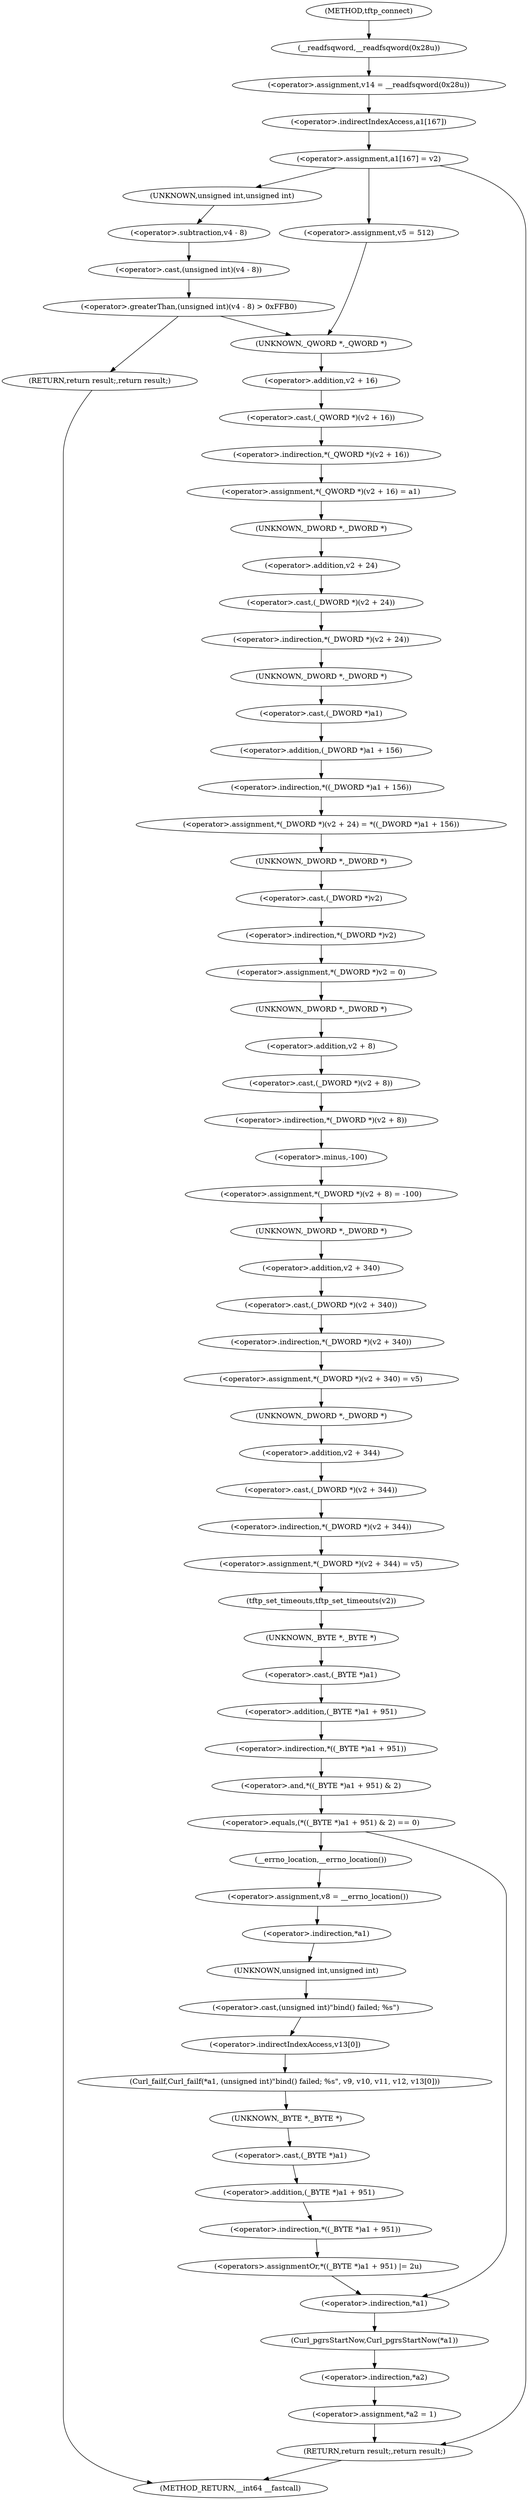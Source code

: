digraph tftp_connect {  
"1000131" [label = "(<operator>.assignment,v14 = __readfsqword(0x28u))" ]
"1000133" [label = "(__readfsqword,__readfsqword(0x28u))" ]
"1000135" [label = "(<operator>.assignment,a1[167] = v2)" ]
"1000136" [label = "(<operator>.indirectIndexAccess,a1[167])" ]
"1000149" [label = "(<operator>.greaterThan,(unsigned int)(v4 - 8) > 0xFFB0)" ]
"1000150" [label = "(<operator>.cast,(unsigned int)(v4 - 8))" ]
"1000151" [label = "(UNKNOWN,unsigned int,unsigned int)" ]
"1000152" [label = "(<operator>.subtraction,v4 - 8)" ]
"1000156" [label = "(RETURN,return result;,return result;)" ]
"1000160" [label = "(<operator>.assignment,v5 = 512)" ]
"1000165" [label = "(<operator>.assignment,*(_QWORD *)(v2 + 16) = a1)" ]
"1000166" [label = "(<operator>.indirection,*(_QWORD *)(v2 + 16))" ]
"1000167" [label = "(<operator>.cast,(_QWORD *)(v2 + 16))" ]
"1000168" [label = "(UNKNOWN,_QWORD *,_QWORD *)" ]
"1000169" [label = "(<operator>.addition,v2 + 16)" ]
"1000173" [label = "(<operator>.assignment,*(_DWORD *)(v2 + 24) = *((_DWORD *)a1 + 156))" ]
"1000174" [label = "(<operator>.indirection,*(_DWORD *)(v2 + 24))" ]
"1000175" [label = "(<operator>.cast,(_DWORD *)(v2 + 24))" ]
"1000176" [label = "(UNKNOWN,_DWORD *,_DWORD *)" ]
"1000177" [label = "(<operator>.addition,v2 + 24)" ]
"1000180" [label = "(<operator>.indirection,*((_DWORD *)a1 + 156))" ]
"1000181" [label = "(<operator>.addition,(_DWORD *)a1 + 156)" ]
"1000182" [label = "(<operator>.cast,(_DWORD *)a1)" ]
"1000183" [label = "(UNKNOWN,_DWORD *,_DWORD *)" ]
"1000186" [label = "(<operator>.assignment,*(_DWORD *)v2 = 0)" ]
"1000187" [label = "(<operator>.indirection,*(_DWORD *)v2)" ]
"1000188" [label = "(<operator>.cast,(_DWORD *)v2)" ]
"1000189" [label = "(UNKNOWN,_DWORD *,_DWORD *)" ]
"1000192" [label = "(<operator>.assignment,*(_DWORD *)(v2 + 8) = -100)" ]
"1000193" [label = "(<operator>.indirection,*(_DWORD *)(v2 + 8))" ]
"1000194" [label = "(<operator>.cast,(_DWORD *)(v2 + 8))" ]
"1000195" [label = "(UNKNOWN,_DWORD *,_DWORD *)" ]
"1000196" [label = "(<operator>.addition,v2 + 8)" ]
"1000199" [label = "(<operator>.minus,-100)" ]
"1000201" [label = "(<operator>.assignment,*(_DWORD *)(v2 + 340) = v5)" ]
"1000202" [label = "(<operator>.indirection,*(_DWORD *)(v2 + 340))" ]
"1000203" [label = "(<operator>.cast,(_DWORD *)(v2 + 340))" ]
"1000204" [label = "(UNKNOWN,_DWORD *,_DWORD *)" ]
"1000205" [label = "(<operator>.addition,v2 + 340)" ]
"1000209" [label = "(<operator>.assignment,*(_DWORD *)(v2 + 344) = v5)" ]
"1000210" [label = "(<operator>.indirection,*(_DWORD *)(v2 + 344))" ]
"1000211" [label = "(<operator>.cast,(_DWORD *)(v2 + 344))" ]
"1000212" [label = "(UNKNOWN,_DWORD *,_DWORD *)" ]
"1000213" [label = "(<operator>.addition,v2 + 344)" ]
"1000217" [label = "(tftp_set_timeouts,tftp_set_timeouts(v2))" ]
"1000220" [label = "(<operator>.equals,(*((_BYTE *)a1 + 951) & 2) == 0)" ]
"1000221" [label = "(<operator>.and,*((_BYTE *)a1 + 951) & 2)" ]
"1000222" [label = "(<operator>.indirection,*((_BYTE *)a1 + 951))" ]
"1000223" [label = "(<operator>.addition,(_BYTE *)a1 + 951)" ]
"1000224" [label = "(<operator>.cast,(_BYTE *)a1)" ]
"1000225" [label = "(UNKNOWN,_BYTE *,_BYTE *)" ]
"1000232" [label = "(<operator>.assignment,v8 = __errno_location())" ]
"1000234" [label = "(__errno_location,__errno_location())" ]
"1000235" [label = "(Curl_failf,Curl_failf(*a1, (unsigned int)\"bind() failed; %s\", v9, v10, v11, v12, v13[0]))" ]
"1000236" [label = "(<operator>.indirection,*a1)" ]
"1000238" [label = "(<operator>.cast,(unsigned int)\"bind() failed; %s\")" ]
"1000239" [label = "(UNKNOWN,unsigned int,unsigned int)" ]
"1000245" [label = "(<operator>.indirectIndexAccess,v13[0])" ]
"1000249" [label = "(<operators>.assignmentOr,*((_BYTE *)a1 + 951) |= 2u)" ]
"1000250" [label = "(<operator>.indirection,*((_BYTE *)a1 + 951))" ]
"1000251" [label = "(<operator>.addition,(_BYTE *)a1 + 951)" ]
"1000252" [label = "(<operator>.cast,(_BYTE *)a1)" ]
"1000253" [label = "(UNKNOWN,_BYTE *,_BYTE *)" ]
"1000257" [label = "(Curl_pgrsStartNow,Curl_pgrsStartNow(*a1))" ]
"1000258" [label = "(<operator>.indirection,*a1)" ]
"1000260" [label = "(<operator>.assignment,*a2 = 1)" ]
"1000261" [label = "(<operator>.indirection,*a2)" ]
"1000265" [label = "(RETURN,return result;,return result;)" ]
"1000114" [label = "(METHOD,tftp_connect)" ]
"1000267" [label = "(METHOD_RETURN,__int64 __fastcall)" ]
  "1000131" -> "1000136" 
  "1000133" -> "1000131" 
  "1000135" -> "1000151" 
  "1000135" -> "1000160" 
  "1000135" -> "1000265" 
  "1000136" -> "1000135" 
  "1000149" -> "1000168" 
  "1000149" -> "1000156" 
  "1000150" -> "1000149" 
  "1000151" -> "1000152" 
  "1000152" -> "1000150" 
  "1000156" -> "1000267" 
  "1000160" -> "1000168" 
  "1000165" -> "1000176" 
  "1000166" -> "1000165" 
  "1000167" -> "1000166" 
  "1000168" -> "1000169" 
  "1000169" -> "1000167" 
  "1000173" -> "1000189" 
  "1000174" -> "1000183" 
  "1000175" -> "1000174" 
  "1000176" -> "1000177" 
  "1000177" -> "1000175" 
  "1000180" -> "1000173" 
  "1000181" -> "1000180" 
  "1000182" -> "1000181" 
  "1000183" -> "1000182" 
  "1000186" -> "1000195" 
  "1000187" -> "1000186" 
  "1000188" -> "1000187" 
  "1000189" -> "1000188" 
  "1000192" -> "1000204" 
  "1000193" -> "1000199" 
  "1000194" -> "1000193" 
  "1000195" -> "1000196" 
  "1000196" -> "1000194" 
  "1000199" -> "1000192" 
  "1000201" -> "1000212" 
  "1000202" -> "1000201" 
  "1000203" -> "1000202" 
  "1000204" -> "1000205" 
  "1000205" -> "1000203" 
  "1000209" -> "1000217" 
  "1000210" -> "1000209" 
  "1000211" -> "1000210" 
  "1000212" -> "1000213" 
  "1000213" -> "1000211" 
  "1000217" -> "1000225" 
  "1000220" -> "1000234" 
  "1000220" -> "1000258" 
  "1000221" -> "1000220" 
  "1000222" -> "1000221" 
  "1000223" -> "1000222" 
  "1000224" -> "1000223" 
  "1000225" -> "1000224" 
  "1000232" -> "1000236" 
  "1000234" -> "1000232" 
  "1000235" -> "1000253" 
  "1000236" -> "1000239" 
  "1000238" -> "1000245" 
  "1000239" -> "1000238" 
  "1000245" -> "1000235" 
  "1000249" -> "1000258" 
  "1000250" -> "1000249" 
  "1000251" -> "1000250" 
  "1000252" -> "1000251" 
  "1000253" -> "1000252" 
  "1000257" -> "1000261" 
  "1000258" -> "1000257" 
  "1000260" -> "1000265" 
  "1000261" -> "1000260" 
  "1000265" -> "1000267" 
  "1000114" -> "1000133" 
}
